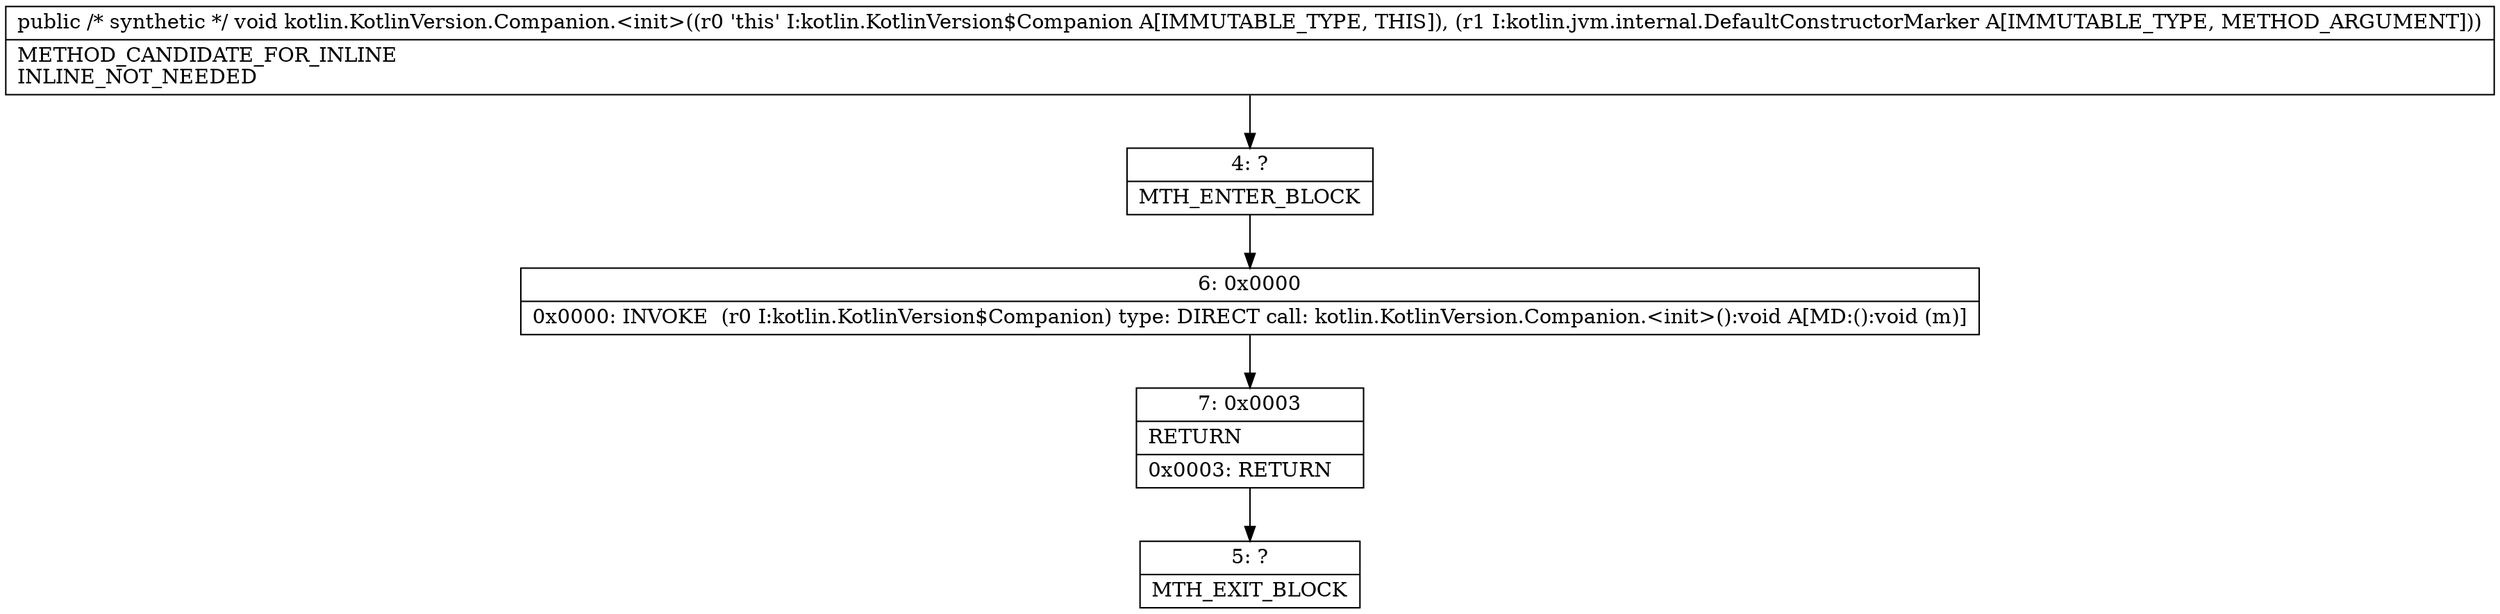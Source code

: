 digraph "CFG forkotlin.KotlinVersion.Companion.\<init\>(Lkotlin\/jvm\/internal\/DefaultConstructorMarker;)V" {
Node_4 [shape=record,label="{4\:\ ?|MTH_ENTER_BLOCK\l}"];
Node_6 [shape=record,label="{6\:\ 0x0000|0x0000: INVOKE  (r0 I:kotlin.KotlinVersion$Companion) type: DIRECT call: kotlin.KotlinVersion.Companion.\<init\>():void A[MD:():void (m)]\l}"];
Node_7 [shape=record,label="{7\:\ 0x0003|RETURN\l|0x0003: RETURN   \l}"];
Node_5 [shape=record,label="{5\:\ ?|MTH_EXIT_BLOCK\l}"];
MethodNode[shape=record,label="{public \/* synthetic *\/ void kotlin.KotlinVersion.Companion.\<init\>((r0 'this' I:kotlin.KotlinVersion$Companion A[IMMUTABLE_TYPE, THIS]), (r1 I:kotlin.jvm.internal.DefaultConstructorMarker A[IMMUTABLE_TYPE, METHOD_ARGUMENT]))  | METHOD_CANDIDATE_FOR_INLINE\lINLINE_NOT_NEEDED\l}"];
MethodNode -> Node_4;Node_4 -> Node_6;
Node_6 -> Node_7;
Node_7 -> Node_5;
}

